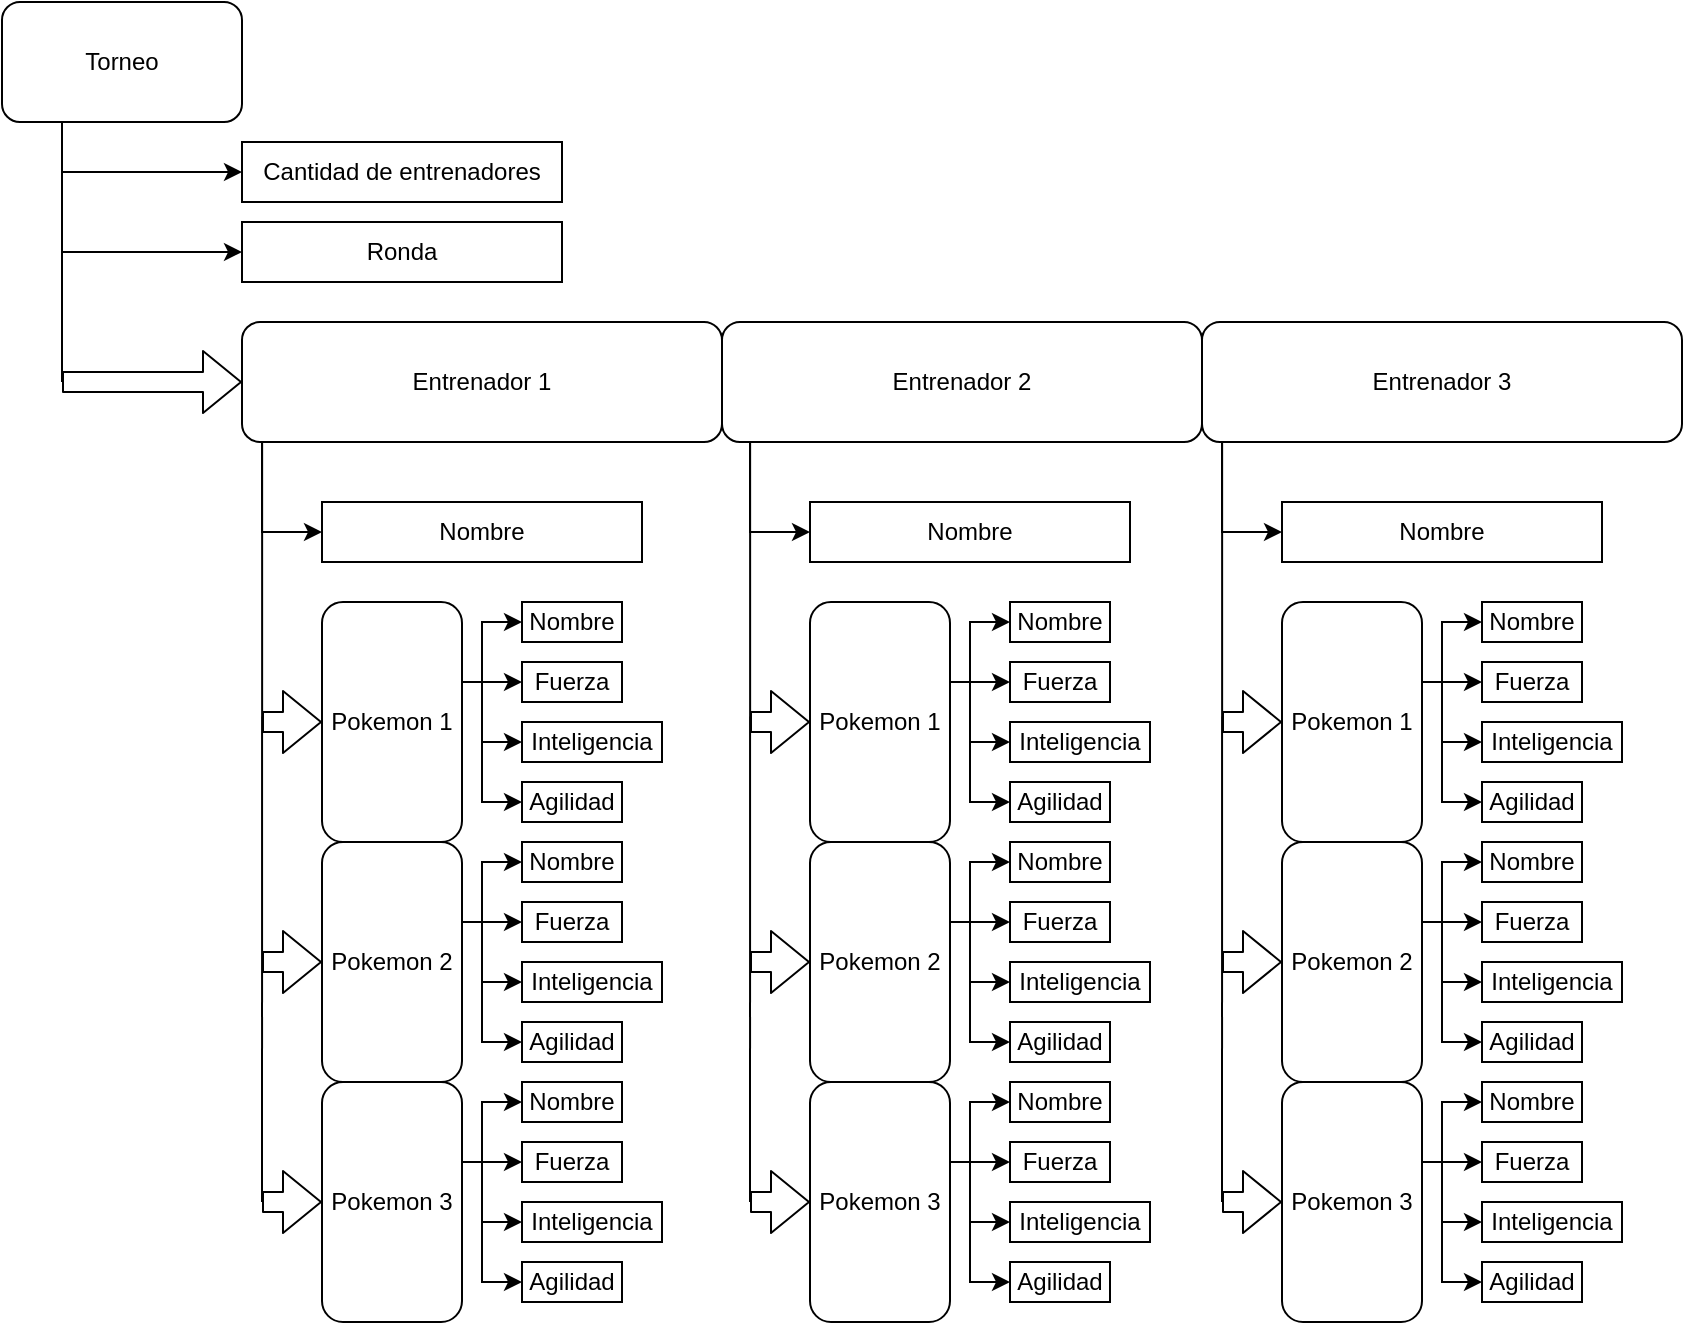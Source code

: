 <mxfile version="13.1.1" type="device"><diagram id="IpundjekoXhax11yZsje" name="Page-1"><mxGraphModel dx="920" dy="514" grid="1" gridSize="10" guides="1" tooltips="1" connect="1" arrows="1" fold="1" page="1" pageScale="1" pageWidth="827" pageHeight="1169" math="0" shadow="0"><root><mxCell id="0"/><mxCell id="1" parent="0"/><mxCell id="Chc79acADpGVJqovBCuX-8" style="edgeStyle=orthogonalEdgeStyle;rounded=0;orthogonalLoop=1;jettySize=auto;html=1;exitX=0.25;exitY=1;exitDx=0;exitDy=0;entryX=0;entryY=0.5;entryDx=0;entryDy=0;" edge="1" parent="1" source="Chc79acADpGVJqovBCuX-1" target="Chc79acADpGVJqovBCuX-6"><mxGeometry relative="1" as="geometry"/></mxCell><mxCell id="Chc79acADpGVJqovBCuX-9" style="edgeStyle=orthogonalEdgeStyle;rounded=0;orthogonalLoop=1;jettySize=auto;html=1;exitX=0.25;exitY=1;exitDx=0;exitDy=0;entryX=0;entryY=0.5;entryDx=0;entryDy=0;" edge="1" parent="1" source="Chc79acADpGVJqovBCuX-1" target="Chc79acADpGVJqovBCuX-7"><mxGeometry relative="1" as="geometry"><Array as="points"><mxPoint x="70" y="145"/></Array></mxGeometry></mxCell><mxCell id="Chc79acADpGVJqovBCuX-1" value="Torneo" style="rounded=1;whiteSpace=wrap;html=1;" vertex="1" parent="1"><mxGeometry x="40" y="20" width="120" height="60" as="geometry"/></mxCell><mxCell id="Chc79acADpGVJqovBCuX-2" value="" style="shape=flexArrow;endArrow=classic;html=1;" edge="1" parent="1" target="Chc79acADpGVJqovBCuX-3"><mxGeometry width="50" height="50" relative="1" as="geometry"><mxPoint x="70" y="210" as="sourcePoint"/><mxPoint x="150" y="180" as="targetPoint"/></mxGeometry></mxCell><mxCell id="Chc79acADpGVJqovBCuX-22" style="edgeStyle=orthogonalEdgeStyle;rounded=0;orthogonalLoop=1;jettySize=auto;html=1;exitX=0.25;exitY=1;exitDx=0;exitDy=0;entryX=0;entryY=0.5;entryDx=0;entryDy=0;" edge="1" parent="1" source="Chc79acADpGVJqovBCuX-3" target="Chc79acADpGVJqovBCuX-15"><mxGeometry relative="1" as="geometry"><Array as="points"><mxPoint x="170" y="240"/><mxPoint x="170" y="285"/></Array></mxGeometry></mxCell><mxCell id="Chc79acADpGVJqovBCuX-3" value="Entrenador 1" style="rounded=1;whiteSpace=wrap;html=1;" vertex="1" parent="1"><mxGeometry x="160" y="180" width="240" height="60" as="geometry"/></mxCell><mxCell id="Chc79acADpGVJqovBCuX-6" value="Cantidad de entrenadores" style="rounded=0;whiteSpace=wrap;html=1;" vertex="1" parent="1"><mxGeometry x="160" y="90" width="160" height="30" as="geometry"/></mxCell><mxCell id="Chc79acADpGVJqovBCuX-7" value="Ronda" style="rounded=0;whiteSpace=wrap;html=1;" vertex="1" parent="1"><mxGeometry x="160" y="130" width="160" height="30" as="geometry"/></mxCell><mxCell id="Chc79acADpGVJqovBCuX-11" value="" style="endArrow=none;html=1;entryX=0.25;entryY=1;entryDx=0;entryDy=0;" edge="1" parent="1" target="Chc79acADpGVJqovBCuX-1"><mxGeometry width="50" height="50" relative="1" as="geometry"><mxPoint x="70" y="210" as="sourcePoint"/><mxPoint x="420" y="200" as="targetPoint"/></mxGeometry></mxCell><mxCell id="Chc79acADpGVJqovBCuX-12" value="Entrenador 2" style="rounded=1;whiteSpace=wrap;html=1;" vertex="1" parent="1"><mxGeometry x="400" y="180" width="240" height="60" as="geometry"/></mxCell><mxCell id="Chc79acADpGVJqovBCuX-13" value="Entrenador 3" style="rounded=1;whiteSpace=wrap;html=1;" vertex="1" parent="1"><mxGeometry x="640" y="180" width="240" height="60" as="geometry"/></mxCell><mxCell id="Chc79acADpGVJqovBCuX-15" value="Nombre" style="rounded=0;whiteSpace=wrap;html=1;" vertex="1" parent="1"><mxGeometry x="200" y="270" width="160" height="30" as="geometry"/></mxCell><mxCell id="Chc79acADpGVJqovBCuX-31" style="edgeStyle=orthogonalEdgeStyle;rounded=0;orthogonalLoop=1;jettySize=auto;html=1;exitX=1;exitY=0.5;exitDx=0;exitDy=0;entryX=0;entryY=0.5;entryDx=0;entryDy=0;" edge="1" parent="1" target="Chc79acADpGVJqovBCuX-30"><mxGeometry relative="1" as="geometry"><mxPoint x="270" y="360" as="sourcePoint"/><Array as="points"><mxPoint x="280" y="360"/><mxPoint x="280" y="330"/></Array></mxGeometry></mxCell><mxCell id="Chc79acADpGVJqovBCuX-33" style="edgeStyle=orthogonalEdgeStyle;rounded=0;orthogonalLoop=1;jettySize=auto;html=1;exitX=1;exitY=0.5;exitDx=0;exitDy=0;entryX=0;entryY=0.5;entryDx=0;entryDy=0;" edge="1" parent="1" target="Chc79acADpGVJqovBCuX-32"><mxGeometry relative="1" as="geometry"><mxPoint x="270" y="360" as="sourcePoint"/></mxGeometry></mxCell><mxCell id="Chc79acADpGVJqovBCuX-35" style="edgeStyle=orthogonalEdgeStyle;rounded=0;orthogonalLoop=1;jettySize=auto;html=1;exitX=1;exitY=0.5;exitDx=0;exitDy=0;entryX=0;entryY=0.5;entryDx=0;entryDy=0;" edge="1" parent="1" target="Chc79acADpGVJqovBCuX-34"><mxGeometry relative="1" as="geometry"><mxPoint x="270" y="360" as="sourcePoint"/><Array as="points"><mxPoint x="280" y="360"/><mxPoint x="280" y="390"/></Array></mxGeometry></mxCell><mxCell id="Chc79acADpGVJqovBCuX-37" style="edgeStyle=orthogonalEdgeStyle;rounded=0;orthogonalLoop=1;jettySize=auto;html=1;exitX=1;exitY=0.5;exitDx=0;exitDy=0;entryX=0;entryY=0.5;entryDx=0;entryDy=0;" edge="1" parent="1" target="Chc79acADpGVJqovBCuX-36"><mxGeometry relative="1" as="geometry"><mxPoint x="270" y="360" as="sourcePoint"/><Array as="points"><mxPoint x="280" y="360"/><mxPoint x="280" y="420"/></Array></mxGeometry></mxCell><mxCell id="Chc79acADpGVJqovBCuX-16" value="Pokemon 1" style="rounded=1;whiteSpace=wrap;html=1;" vertex="1" parent="1"><mxGeometry x="200" y="320" width="70" height="120" as="geometry"/></mxCell><mxCell id="Chc79acADpGVJqovBCuX-26" value="" style="shape=flexArrow;endArrow=classic;html=1;" edge="1" parent="1"><mxGeometry width="50" height="50" relative="1" as="geometry"><mxPoint x="170" y="380" as="sourcePoint"/><mxPoint x="200" y="380" as="targetPoint"/></mxGeometry></mxCell><mxCell id="Chc79acADpGVJqovBCuX-29" value="" style="endArrow=none;html=1;entryX=0.042;entryY=1.011;entryDx=0;entryDy=0;entryPerimeter=0;" edge="1" parent="1" target="Chc79acADpGVJqovBCuX-3"><mxGeometry width="50" height="50" relative="1" as="geometry"><mxPoint x="170" y="620" as="sourcePoint"/><mxPoint x="420" y="300" as="targetPoint"/></mxGeometry></mxCell><mxCell id="Chc79acADpGVJqovBCuX-30" value="Nombre" style="rounded=0;whiteSpace=wrap;html=1;" vertex="1" parent="1"><mxGeometry x="300" y="320" width="50" height="20" as="geometry"/></mxCell><mxCell id="Chc79acADpGVJqovBCuX-32" value="Fuerza" style="rounded=0;whiteSpace=wrap;html=1;" vertex="1" parent="1"><mxGeometry x="300" y="350" width="50" height="20" as="geometry"/></mxCell><mxCell id="Chc79acADpGVJqovBCuX-34" value="Inteligencia" style="rounded=0;whiteSpace=wrap;html=1;" vertex="1" parent="1"><mxGeometry x="300" y="380" width="70" height="20" as="geometry"/></mxCell><mxCell id="Chc79acADpGVJqovBCuX-36" value="Agilidad" style="rounded=0;whiteSpace=wrap;html=1;" vertex="1" parent="1"><mxGeometry x="300" y="410" width="50" height="20" as="geometry"/></mxCell><mxCell id="Chc79acADpGVJqovBCuX-38" style="edgeStyle=orthogonalEdgeStyle;rounded=0;orthogonalLoop=1;jettySize=auto;html=1;exitX=1;exitY=0.5;exitDx=0;exitDy=0;entryX=0;entryY=0.5;entryDx=0;entryDy=0;" edge="1" parent="1" target="Chc79acADpGVJqovBCuX-44"><mxGeometry relative="1" as="geometry"><mxPoint x="270" y="480" as="sourcePoint"/><Array as="points"><mxPoint x="280" y="480"/><mxPoint x="280" y="450"/></Array></mxGeometry></mxCell><mxCell id="Chc79acADpGVJqovBCuX-39" style="edgeStyle=orthogonalEdgeStyle;rounded=0;orthogonalLoop=1;jettySize=auto;html=1;exitX=1;exitY=0.5;exitDx=0;exitDy=0;entryX=0;entryY=0.5;entryDx=0;entryDy=0;" edge="1" parent="1" target="Chc79acADpGVJqovBCuX-45"><mxGeometry relative="1" as="geometry"><mxPoint x="270" y="480" as="sourcePoint"/></mxGeometry></mxCell><mxCell id="Chc79acADpGVJqovBCuX-40" style="edgeStyle=orthogonalEdgeStyle;rounded=0;orthogonalLoop=1;jettySize=auto;html=1;exitX=1;exitY=0.5;exitDx=0;exitDy=0;entryX=0;entryY=0.5;entryDx=0;entryDy=0;" edge="1" parent="1" target="Chc79acADpGVJqovBCuX-46"><mxGeometry relative="1" as="geometry"><mxPoint x="270" y="480" as="sourcePoint"/><Array as="points"><mxPoint x="280" y="480"/><mxPoint x="280" y="510"/></Array></mxGeometry></mxCell><mxCell id="Chc79acADpGVJqovBCuX-41" style="edgeStyle=orthogonalEdgeStyle;rounded=0;orthogonalLoop=1;jettySize=auto;html=1;exitX=1;exitY=0.5;exitDx=0;exitDy=0;entryX=0;entryY=0.5;entryDx=0;entryDy=0;" edge="1" parent="1" target="Chc79acADpGVJqovBCuX-47"><mxGeometry relative="1" as="geometry"><mxPoint x="270" y="480" as="sourcePoint"/><Array as="points"><mxPoint x="280" y="480"/><mxPoint x="280" y="540"/></Array></mxGeometry></mxCell><mxCell id="Chc79acADpGVJqovBCuX-42" value="Pokemon 2" style="rounded=1;whiteSpace=wrap;html=1;" vertex="1" parent="1"><mxGeometry x="200" y="440" width="70" height="120" as="geometry"/></mxCell><mxCell id="Chc79acADpGVJqovBCuX-43" value="" style="shape=flexArrow;endArrow=classic;html=1;" edge="1" parent="1"><mxGeometry width="50" height="50" relative="1" as="geometry"><mxPoint x="170" y="500" as="sourcePoint"/><mxPoint x="200" y="500" as="targetPoint"/></mxGeometry></mxCell><mxCell id="Chc79acADpGVJqovBCuX-44" value="Nombre" style="rounded=0;whiteSpace=wrap;html=1;" vertex="1" parent="1"><mxGeometry x="300" y="440" width="50" height="20" as="geometry"/></mxCell><mxCell id="Chc79acADpGVJqovBCuX-45" value="Fuerza" style="rounded=0;whiteSpace=wrap;html=1;" vertex="1" parent="1"><mxGeometry x="300" y="470" width="50" height="20" as="geometry"/></mxCell><mxCell id="Chc79acADpGVJqovBCuX-46" value="Inteligencia" style="rounded=0;whiteSpace=wrap;html=1;" vertex="1" parent="1"><mxGeometry x="300" y="500" width="70" height="20" as="geometry"/></mxCell><mxCell id="Chc79acADpGVJqovBCuX-47" value="Agilidad" style="rounded=0;whiteSpace=wrap;html=1;" vertex="1" parent="1"><mxGeometry x="300" y="530" width="50" height="20" as="geometry"/></mxCell><mxCell id="Chc79acADpGVJqovBCuX-48" style="edgeStyle=orthogonalEdgeStyle;rounded=0;orthogonalLoop=1;jettySize=auto;html=1;exitX=1;exitY=0.5;exitDx=0;exitDy=0;entryX=0;entryY=0.5;entryDx=0;entryDy=0;" edge="1" parent="1" target="Chc79acADpGVJqovBCuX-54"><mxGeometry relative="1" as="geometry"><mxPoint x="270" y="600" as="sourcePoint"/><Array as="points"><mxPoint x="280" y="600"/><mxPoint x="280" y="570"/></Array></mxGeometry></mxCell><mxCell id="Chc79acADpGVJqovBCuX-49" style="edgeStyle=orthogonalEdgeStyle;rounded=0;orthogonalLoop=1;jettySize=auto;html=1;exitX=1;exitY=0.5;exitDx=0;exitDy=0;entryX=0;entryY=0.5;entryDx=0;entryDy=0;" edge="1" parent="1" target="Chc79acADpGVJqovBCuX-55"><mxGeometry relative="1" as="geometry"><mxPoint x="270" y="600" as="sourcePoint"/></mxGeometry></mxCell><mxCell id="Chc79acADpGVJqovBCuX-50" style="edgeStyle=orthogonalEdgeStyle;rounded=0;orthogonalLoop=1;jettySize=auto;html=1;exitX=1;exitY=0.5;exitDx=0;exitDy=0;entryX=0;entryY=0.5;entryDx=0;entryDy=0;" edge="1" parent="1" target="Chc79acADpGVJqovBCuX-56"><mxGeometry relative="1" as="geometry"><mxPoint x="270" y="600" as="sourcePoint"/><Array as="points"><mxPoint x="280" y="600"/><mxPoint x="280" y="630"/></Array></mxGeometry></mxCell><mxCell id="Chc79acADpGVJqovBCuX-51" style="edgeStyle=orthogonalEdgeStyle;rounded=0;orthogonalLoop=1;jettySize=auto;html=1;exitX=1;exitY=0.5;exitDx=0;exitDy=0;entryX=0;entryY=0.5;entryDx=0;entryDy=0;" edge="1" parent="1" target="Chc79acADpGVJqovBCuX-57"><mxGeometry relative="1" as="geometry"><mxPoint x="270" y="600" as="sourcePoint"/><Array as="points"><mxPoint x="280" y="600"/><mxPoint x="280" y="660"/></Array></mxGeometry></mxCell><mxCell id="Chc79acADpGVJqovBCuX-52" value="Pokemon 3" style="rounded=1;whiteSpace=wrap;html=1;" vertex="1" parent="1"><mxGeometry x="200" y="560" width="70" height="120" as="geometry"/></mxCell><mxCell id="Chc79acADpGVJqovBCuX-53" value="" style="shape=flexArrow;endArrow=classic;html=1;" edge="1" parent="1"><mxGeometry width="50" height="50" relative="1" as="geometry"><mxPoint x="170" y="620" as="sourcePoint"/><mxPoint x="200" y="620" as="targetPoint"/></mxGeometry></mxCell><mxCell id="Chc79acADpGVJqovBCuX-54" value="Nombre" style="rounded=0;whiteSpace=wrap;html=1;" vertex="1" parent="1"><mxGeometry x="300" y="560" width="50" height="20" as="geometry"/></mxCell><mxCell id="Chc79acADpGVJqovBCuX-55" value="Fuerza" style="rounded=0;whiteSpace=wrap;html=1;" vertex="1" parent="1"><mxGeometry x="300" y="590" width="50" height="20" as="geometry"/></mxCell><mxCell id="Chc79acADpGVJqovBCuX-56" value="Inteligencia" style="rounded=0;whiteSpace=wrap;html=1;" vertex="1" parent="1"><mxGeometry x="300" y="620" width="70" height="20" as="geometry"/></mxCell><mxCell id="Chc79acADpGVJqovBCuX-57" value="Agilidad" style="rounded=0;whiteSpace=wrap;html=1;" vertex="1" parent="1"><mxGeometry x="300" y="650" width="50" height="20" as="geometry"/></mxCell><mxCell id="Chc79acADpGVJqovBCuX-58" style="edgeStyle=orthogonalEdgeStyle;rounded=0;orthogonalLoop=1;jettySize=auto;html=1;exitX=0.25;exitY=1;exitDx=0;exitDy=0;entryX=0;entryY=0.5;entryDx=0;entryDy=0;" edge="1" parent="1" target="Chc79acADpGVJqovBCuX-59"><mxGeometry relative="1" as="geometry"><mxPoint x="464" y="240" as="sourcePoint"/><Array as="points"><mxPoint x="414" y="240"/><mxPoint x="414" y="285"/></Array></mxGeometry></mxCell><mxCell id="Chc79acADpGVJqovBCuX-59" value="Nombre" style="rounded=0;whiteSpace=wrap;html=1;" vertex="1" parent="1"><mxGeometry x="444" y="270" width="160" height="30" as="geometry"/></mxCell><mxCell id="Chc79acADpGVJqovBCuX-60" style="edgeStyle=orthogonalEdgeStyle;rounded=0;orthogonalLoop=1;jettySize=auto;html=1;exitX=1;exitY=0.5;exitDx=0;exitDy=0;entryX=0;entryY=0.5;entryDx=0;entryDy=0;" edge="1" parent="1" target="Chc79acADpGVJqovBCuX-67"><mxGeometry relative="1" as="geometry"><mxPoint x="514" y="360" as="sourcePoint"/><Array as="points"><mxPoint x="524" y="360"/><mxPoint x="524" y="330"/></Array></mxGeometry></mxCell><mxCell id="Chc79acADpGVJqovBCuX-61" style="edgeStyle=orthogonalEdgeStyle;rounded=0;orthogonalLoop=1;jettySize=auto;html=1;exitX=1;exitY=0.5;exitDx=0;exitDy=0;entryX=0;entryY=0.5;entryDx=0;entryDy=0;" edge="1" parent="1" target="Chc79acADpGVJqovBCuX-68"><mxGeometry relative="1" as="geometry"><mxPoint x="514" y="360" as="sourcePoint"/></mxGeometry></mxCell><mxCell id="Chc79acADpGVJqovBCuX-62" style="edgeStyle=orthogonalEdgeStyle;rounded=0;orthogonalLoop=1;jettySize=auto;html=1;exitX=1;exitY=0.5;exitDx=0;exitDy=0;entryX=0;entryY=0.5;entryDx=0;entryDy=0;" edge="1" parent="1" target="Chc79acADpGVJqovBCuX-69"><mxGeometry relative="1" as="geometry"><mxPoint x="514" y="360" as="sourcePoint"/><Array as="points"><mxPoint x="524" y="360"/><mxPoint x="524" y="390"/></Array></mxGeometry></mxCell><mxCell id="Chc79acADpGVJqovBCuX-63" style="edgeStyle=orthogonalEdgeStyle;rounded=0;orthogonalLoop=1;jettySize=auto;html=1;exitX=1;exitY=0.5;exitDx=0;exitDy=0;entryX=0;entryY=0.5;entryDx=0;entryDy=0;" edge="1" parent="1" target="Chc79acADpGVJqovBCuX-70"><mxGeometry relative="1" as="geometry"><mxPoint x="514" y="360" as="sourcePoint"/><Array as="points"><mxPoint x="524" y="360"/><mxPoint x="524" y="420"/></Array></mxGeometry></mxCell><mxCell id="Chc79acADpGVJqovBCuX-64" value="Pokemon 1" style="rounded=1;whiteSpace=wrap;html=1;" vertex="1" parent="1"><mxGeometry x="444" y="320" width="70" height="120" as="geometry"/></mxCell><mxCell id="Chc79acADpGVJqovBCuX-65" value="" style="shape=flexArrow;endArrow=classic;html=1;" edge="1" parent="1"><mxGeometry width="50" height="50" relative="1" as="geometry"><mxPoint x="414" y="380" as="sourcePoint"/><mxPoint x="444" y="380" as="targetPoint"/></mxGeometry></mxCell><mxCell id="Chc79acADpGVJqovBCuX-66" value="" style="endArrow=none;html=1;entryX=0.042;entryY=1.011;entryDx=0;entryDy=0;entryPerimeter=0;" edge="1" parent="1"><mxGeometry width="50" height="50" relative="1" as="geometry"><mxPoint x="414" y="620" as="sourcePoint"/><mxPoint x="414.08" y="240.66" as="targetPoint"/></mxGeometry></mxCell><mxCell id="Chc79acADpGVJqovBCuX-67" value="Nombre" style="rounded=0;whiteSpace=wrap;html=1;" vertex="1" parent="1"><mxGeometry x="544" y="320" width="50" height="20" as="geometry"/></mxCell><mxCell id="Chc79acADpGVJqovBCuX-68" value="Fuerza" style="rounded=0;whiteSpace=wrap;html=1;" vertex="1" parent="1"><mxGeometry x="544" y="350" width="50" height="20" as="geometry"/></mxCell><mxCell id="Chc79acADpGVJqovBCuX-69" value="Inteligencia" style="rounded=0;whiteSpace=wrap;html=1;" vertex="1" parent="1"><mxGeometry x="544" y="380" width="70" height="20" as="geometry"/></mxCell><mxCell id="Chc79acADpGVJqovBCuX-70" value="Agilidad" style="rounded=0;whiteSpace=wrap;html=1;" vertex="1" parent="1"><mxGeometry x="544" y="410" width="50" height="20" as="geometry"/></mxCell><mxCell id="Chc79acADpGVJqovBCuX-71" style="edgeStyle=orthogonalEdgeStyle;rounded=0;orthogonalLoop=1;jettySize=auto;html=1;exitX=1;exitY=0.5;exitDx=0;exitDy=0;entryX=0;entryY=0.5;entryDx=0;entryDy=0;" edge="1" parent="1" target="Chc79acADpGVJqovBCuX-77"><mxGeometry relative="1" as="geometry"><mxPoint x="514" y="480" as="sourcePoint"/><Array as="points"><mxPoint x="524" y="480"/><mxPoint x="524" y="450"/></Array></mxGeometry></mxCell><mxCell id="Chc79acADpGVJqovBCuX-72" style="edgeStyle=orthogonalEdgeStyle;rounded=0;orthogonalLoop=1;jettySize=auto;html=1;exitX=1;exitY=0.5;exitDx=0;exitDy=0;entryX=0;entryY=0.5;entryDx=0;entryDy=0;" edge="1" parent="1" target="Chc79acADpGVJqovBCuX-78"><mxGeometry relative="1" as="geometry"><mxPoint x="514" y="480" as="sourcePoint"/></mxGeometry></mxCell><mxCell id="Chc79acADpGVJqovBCuX-73" style="edgeStyle=orthogonalEdgeStyle;rounded=0;orthogonalLoop=1;jettySize=auto;html=1;exitX=1;exitY=0.5;exitDx=0;exitDy=0;entryX=0;entryY=0.5;entryDx=0;entryDy=0;" edge="1" parent="1" target="Chc79acADpGVJqovBCuX-79"><mxGeometry relative="1" as="geometry"><mxPoint x="514" y="480" as="sourcePoint"/><Array as="points"><mxPoint x="524" y="480"/><mxPoint x="524" y="510"/></Array></mxGeometry></mxCell><mxCell id="Chc79acADpGVJqovBCuX-74" style="edgeStyle=orthogonalEdgeStyle;rounded=0;orthogonalLoop=1;jettySize=auto;html=1;exitX=1;exitY=0.5;exitDx=0;exitDy=0;entryX=0;entryY=0.5;entryDx=0;entryDy=0;" edge="1" parent="1" target="Chc79acADpGVJqovBCuX-80"><mxGeometry relative="1" as="geometry"><mxPoint x="514" y="480" as="sourcePoint"/><Array as="points"><mxPoint x="524" y="480"/><mxPoint x="524" y="540"/></Array></mxGeometry></mxCell><mxCell id="Chc79acADpGVJqovBCuX-75" value="Pokemon 2" style="rounded=1;whiteSpace=wrap;html=1;" vertex="1" parent="1"><mxGeometry x="444" y="440" width="70" height="120" as="geometry"/></mxCell><mxCell id="Chc79acADpGVJqovBCuX-76" value="" style="shape=flexArrow;endArrow=classic;html=1;" edge="1" parent="1"><mxGeometry width="50" height="50" relative="1" as="geometry"><mxPoint x="414" y="500" as="sourcePoint"/><mxPoint x="444" y="500" as="targetPoint"/></mxGeometry></mxCell><mxCell id="Chc79acADpGVJqovBCuX-77" value="Nombre" style="rounded=0;whiteSpace=wrap;html=1;" vertex="1" parent="1"><mxGeometry x="544" y="440" width="50" height="20" as="geometry"/></mxCell><mxCell id="Chc79acADpGVJqovBCuX-78" value="Fuerza" style="rounded=0;whiteSpace=wrap;html=1;" vertex="1" parent="1"><mxGeometry x="544" y="470" width="50" height="20" as="geometry"/></mxCell><mxCell id="Chc79acADpGVJqovBCuX-79" value="Inteligencia" style="rounded=0;whiteSpace=wrap;html=1;" vertex="1" parent="1"><mxGeometry x="544" y="500" width="70" height="20" as="geometry"/></mxCell><mxCell id="Chc79acADpGVJqovBCuX-80" value="Agilidad" style="rounded=0;whiteSpace=wrap;html=1;" vertex="1" parent="1"><mxGeometry x="544" y="530" width="50" height="20" as="geometry"/></mxCell><mxCell id="Chc79acADpGVJqovBCuX-81" style="edgeStyle=orthogonalEdgeStyle;rounded=0;orthogonalLoop=1;jettySize=auto;html=1;exitX=1;exitY=0.5;exitDx=0;exitDy=0;entryX=0;entryY=0.5;entryDx=0;entryDy=0;" edge="1" parent="1" target="Chc79acADpGVJqovBCuX-87"><mxGeometry relative="1" as="geometry"><mxPoint x="514" y="600" as="sourcePoint"/><Array as="points"><mxPoint x="524" y="600"/><mxPoint x="524" y="570"/></Array></mxGeometry></mxCell><mxCell id="Chc79acADpGVJqovBCuX-82" style="edgeStyle=orthogonalEdgeStyle;rounded=0;orthogonalLoop=1;jettySize=auto;html=1;exitX=1;exitY=0.5;exitDx=0;exitDy=0;entryX=0;entryY=0.5;entryDx=0;entryDy=0;" edge="1" parent="1" target="Chc79acADpGVJqovBCuX-88"><mxGeometry relative="1" as="geometry"><mxPoint x="514" y="600" as="sourcePoint"/></mxGeometry></mxCell><mxCell id="Chc79acADpGVJqovBCuX-83" style="edgeStyle=orthogonalEdgeStyle;rounded=0;orthogonalLoop=1;jettySize=auto;html=1;exitX=1;exitY=0.5;exitDx=0;exitDy=0;entryX=0;entryY=0.5;entryDx=0;entryDy=0;" edge="1" parent="1" target="Chc79acADpGVJqovBCuX-89"><mxGeometry relative="1" as="geometry"><mxPoint x="514" y="600" as="sourcePoint"/><Array as="points"><mxPoint x="524" y="600"/><mxPoint x="524" y="630"/></Array></mxGeometry></mxCell><mxCell id="Chc79acADpGVJqovBCuX-84" style="edgeStyle=orthogonalEdgeStyle;rounded=0;orthogonalLoop=1;jettySize=auto;html=1;exitX=1;exitY=0.5;exitDx=0;exitDy=0;entryX=0;entryY=0.5;entryDx=0;entryDy=0;" edge="1" parent="1" target="Chc79acADpGVJqovBCuX-90"><mxGeometry relative="1" as="geometry"><mxPoint x="514" y="600" as="sourcePoint"/><Array as="points"><mxPoint x="524" y="600"/><mxPoint x="524" y="660"/></Array></mxGeometry></mxCell><mxCell id="Chc79acADpGVJqovBCuX-85" value="Pokemon 3" style="rounded=1;whiteSpace=wrap;html=1;" vertex="1" parent="1"><mxGeometry x="444" y="560" width="70" height="120" as="geometry"/></mxCell><mxCell id="Chc79acADpGVJqovBCuX-86" value="" style="shape=flexArrow;endArrow=classic;html=1;" edge="1" parent="1"><mxGeometry width="50" height="50" relative="1" as="geometry"><mxPoint x="414" y="620" as="sourcePoint"/><mxPoint x="444" y="620" as="targetPoint"/></mxGeometry></mxCell><mxCell id="Chc79acADpGVJqovBCuX-87" value="Nombre" style="rounded=0;whiteSpace=wrap;html=1;" vertex="1" parent="1"><mxGeometry x="544" y="560" width="50" height="20" as="geometry"/></mxCell><mxCell id="Chc79acADpGVJqovBCuX-88" value="Fuerza" style="rounded=0;whiteSpace=wrap;html=1;" vertex="1" parent="1"><mxGeometry x="544" y="590" width="50" height="20" as="geometry"/></mxCell><mxCell id="Chc79acADpGVJqovBCuX-89" value="Inteligencia" style="rounded=0;whiteSpace=wrap;html=1;" vertex="1" parent="1"><mxGeometry x="544" y="620" width="70" height="20" as="geometry"/></mxCell><mxCell id="Chc79acADpGVJqovBCuX-90" value="Agilidad" style="rounded=0;whiteSpace=wrap;html=1;" vertex="1" parent="1"><mxGeometry x="544" y="650" width="50" height="20" as="geometry"/></mxCell><mxCell id="Chc79acADpGVJqovBCuX-91" style="edgeStyle=orthogonalEdgeStyle;rounded=0;orthogonalLoop=1;jettySize=auto;html=1;exitX=0.25;exitY=1;exitDx=0;exitDy=0;entryX=0;entryY=0.5;entryDx=0;entryDy=0;" edge="1" parent="1" target="Chc79acADpGVJqovBCuX-92"><mxGeometry relative="1" as="geometry"><mxPoint x="700" y="240" as="sourcePoint"/><Array as="points"><mxPoint x="650" y="240"/><mxPoint x="650" y="285"/></Array></mxGeometry></mxCell><mxCell id="Chc79acADpGVJqovBCuX-92" value="Nombre" style="rounded=0;whiteSpace=wrap;html=1;" vertex="1" parent="1"><mxGeometry x="680" y="270" width="160" height="30" as="geometry"/></mxCell><mxCell id="Chc79acADpGVJqovBCuX-93" style="edgeStyle=orthogonalEdgeStyle;rounded=0;orthogonalLoop=1;jettySize=auto;html=1;exitX=1;exitY=0.5;exitDx=0;exitDy=0;entryX=0;entryY=0.5;entryDx=0;entryDy=0;" edge="1" parent="1" target="Chc79acADpGVJqovBCuX-100"><mxGeometry relative="1" as="geometry"><mxPoint x="750" y="360" as="sourcePoint"/><Array as="points"><mxPoint x="760" y="360"/><mxPoint x="760" y="330"/></Array></mxGeometry></mxCell><mxCell id="Chc79acADpGVJqovBCuX-94" style="edgeStyle=orthogonalEdgeStyle;rounded=0;orthogonalLoop=1;jettySize=auto;html=1;exitX=1;exitY=0.5;exitDx=0;exitDy=0;entryX=0;entryY=0.5;entryDx=0;entryDy=0;" edge="1" parent="1" target="Chc79acADpGVJqovBCuX-101"><mxGeometry relative="1" as="geometry"><mxPoint x="750" y="360" as="sourcePoint"/></mxGeometry></mxCell><mxCell id="Chc79acADpGVJqovBCuX-95" style="edgeStyle=orthogonalEdgeStyle;rounded=0;orthogonalLoop=1;jettySize=auto;html=1;exitX=1;exitY=0.5;exitDx=0;exitDy=0;entryX=0;entryY=0.5;entryDx=0;entryDy=0;" edge="1" parent="1" target="Chc79acADpGVJqovBCuX-102"><mxGeometry relative="1" as="geometry"><mxPoint x="750" y="360" as="sourcePoint"/><Array as="points"><mxPoint x="760" y="360"/><mxPoint x="760" y="390"/></Array></mxGeometry></mxCell><mxCell id="Chc79acADpGVJqovBCuX-96" style="edgeStyle=orthogonalEdgeStyle;rounded=0;orthogonalLoop=1;jettySize=auto;html=1;exitX=1;exitY=0.5;exitDx=0;exitDy=0;entryX=0;entryY=0.5;entryDx=0;entryDy=0;" edge="1" parent="1" target="Chc79acADpGVJqovBCuX-103"><mxGeometry relative="1" as="geometry"><mxPoint x="750" y="360" as="sourcePoint"/><Array as="points"><mxPoint x="760" y="360"/><mxPoint x="760" y="420"/></Array></mxGeometry></mxCell><mxCell id="Chc79acADpGVJqovBCuX-97" value="Pokemon 1" style="rounded=1;whiteSpace=wrap;html=1;" vertex="1" parent="1"><mxGeometry x="680" y="320" width="70" height="120" as="geometry"/></mxCell><mxCell id="Chc79acADpGVJqovBCuX-98" value="" style="shape=flexArrow;endArrow=classic;html=1;" edge="1" parent="1"><mxGeometry width="50" height="50" relative="1" as="geometry"><mxPoint x="650" y="380" as="sourcePoint"/><mxPoint x="680" y="380" as="targetPoint"/></mxGeometry></mxCell><mxCell id="Chc79acADpGVJqovBCuX-99" value="" style="endArrow=none;html=1;entryX=0.042;entryY=1.011;entryDx=0;entryDy=0;entryPerimeter=0;" edge="1" parent="1"><mxGeometry width="50" height="50" relative="1" as="geometry"><mxPoint x="650" y="620" as="sourcePoint"/><mxPoint x="650.08" y="240.66" as="targetPoint"/></mxGeometry></mxCell><mxCell id="Chc79acADpGVJqovBCuX-100" value="Nombre" style="rounded=0;whiteSpace=wrap;html=1;" vertex="1" parent="1"><mxGeometry x="780" y="320" width="50" height="20" as="geometry"/></mxCell><mxCell id="Chc79acADpGVJqovBCuX-101" value="Fuerza" style="rounded=0;whiteSpace=wrap;html=1;" vertex="1" parent="1"><mxGeometry x="780" y="350" width="50" height="20" as="geometry"/></mxCell><mxCell id="Chc79acADpGVJqovBCuX-102" value="Inteligencia" style="rounded=0;whiteSpace=wrap;html=1;" vertex="1" parent="1"><mxGeometry x="780" y="380" width="70" height="20" as="geometry"/></mxCell><mxCell id="Chc79acADpGVJqovBCuX-103" value="Agilidad" style="rounded=0;whiteSpace=wrap;html=1;" vertex="1" parent="1"><mxGeometry x="780" y="410" width="50" height="20" as="geometry"/></mxCell><mxCell id="Chc79acADpGVJqovBCuX-104" style="edgeStyle=orthogonalEdgeStyle;rounded=0;orthogonalLoop=1;jettySize=auto;html=1;exitX=1;exitY=0.5;exitDx=0;exitDy=0;entryX=0;entryY=0.5;entryDx=0;entryDy=0;" edge="1" parent="1" target="Chc79acADpGVJqovBCuX-110"><mxGeometry relative="1" as="geometry"><mxPoint x="750" y="480" as="sourcePoint"/><Array as="points"><mxPoint x="760" y="480"/><mxPoint x="760" y="450"/></Array></mxGeometry></mxCell><mxCell id="Chc79acADpGVJqovBCuX-105" style="edgeStyle=orthogonalEdgeStyle;rounded=0;orthogonalLoop=1;jettySize=auto;html=1;exitX=1;exitY=0.5;exitDx=0;exitDy=0;entryX=0;entryY=0.5;entryDx=0;entryDy=0;" edge="1" parent="1" target="Chc79acADpGVJqovBCuX-111"><mxGeometry relative="1" as="geometry"><mxPoint x="750" y="480" as="sourcePoint"/></mxGeometry></mxCell><mxCell id="Chc79acADpGVJqovBCuX-106" style="edgeStyle=orthogonalEdgeStyle;rounded=0;orthogonalLoop=1;jettySize=auto;html=1;exitX=1;exitY=0.5;exitDx=0;exitDy=0;entryX=0;entryY=0.5;entryDx=0;entryDy=0;" edge="1" parent="1" target="Chc79acADpGVJqovBCuX-112"><mxGeometry relative="1" as="geometry"><mxPoint x="750" y="480" as="sourcePoint"/><Array as="points"><mxPoint x="760" y="480"/><mxPoint x="760" y="510"/></Array></mxGeometry></mxCell><mxCell id="Chc79acADpGVJqovBCuX-107" style="edgeStyle=orthogonalEdgeStyle;rounded=0;orthogonalLoop=1;jettySize=auto;html=1;exitX=1;exitY=0.5;exitDx=0;exitDy=0;entryX=0;entryY=0.5;entryDx=0;entryDy=0;" edge="1" parent="1" target="Chc79acADpGVJqovBCuX-113"><mxGeometry relative="1" as="geometry"><mxPoint x="750" y="480" as="sourcePoint"/><Array as="points"><mxPoint x="760" y="480"/><mxPoint x="760" y="540"/></Array></mxGeometry></mxCell><mxCell id="Chc79acADpGVJqovBCuX-108" value="Pokemon 2" style="rounded=1;whiteSpace=wrap;html=1;" vertex="1" parent="1"><mxGeometry x="680" y="440" width="70" height="120" as="geometry"/></mxCell><mxCell id="Chc79acADpGVJqovBCuX-109" value="" style="shape=flexArrow;endArrow=classic;html=1;" edge="1" parent="1"><mxGeometry width="50" height="50" relative="1" as="geometry"><mxPoint x="650" y="500" as="sourcePoint"/><mxPoint x="680" y="500" as="targetPoint"/></mxGeometry></mxCell><mxCell id="Chc79acADpGVJqovBCuX-110" value="Nombre" style="rounded=0;whiteSpace=wrap;html=1;" vertex="1" parent="1"><mxGeometry x="780" y="440" width="50" height="20" as="geometry"/></mxCell><mxCell id="Chc79acADpGVJqovBCuX-111" value="Fuerza" style="rounded=0;whiteSpace=wrap;html=1;" vertex="1" parent="1"><mxGeometry x="780" y="470" width="50" height="20" as="geometry"/></mxCell><mxCell id="Chc79acADpGVJqovBCuX-112" value="Inteligencia" style="rounded=0;whiteSpace=wrap;html=1;" vertex="1" parent="1"><mxGeometry x="780" y="500" width="70" height="20" as="geometry"/></mxCell><mxCell id="Chc79acADpGVJqovBCuX-113" value="Agilidad" style="rounded=0;whiteSpace=wrap;html=1;" vertex="1" parent="1"><mxGeometry x="780" y="530" width="50" height="20" as="geometry"/></mxCell><mxCell id="Chc79acADpGVJqovBCuX-114" style="edgeStyle=orthogonalEdgeStyle;rounded=0;orthogonalLoop=1;jettySize=auto;html=1;exitX=1;exitY=0.5;exitDx=0;exitDy=0;entryX=0;entryY=0.5;entryDx=0;entryDy=0;" edge="1" parent="1" target="Chc79acADpGVJqovBCuX-120"><mxGeometry relative="1" as="geometry"><mxPoint x="750" y="600" as="sourcePoint"/><Array as="points"><mxPoint x="760" y="600"/><mxPoint x="760" y="570"/></Array></mxGeometry></mxCell><mxCell id="Chc79acADpGVJqovBCuX-115" style="edgeStyle=orthogonalEdgeStyle;rounded=0;orthogonalLoop=1;jettySize=auto;html=1;exitX=1;exitY=0.5;exitDx=0;exitDy=0;entryX=0;entryY=0.5;entryDx=0;entryDy=0;" edge="1" parent="1" target="Chc79acADpGVJqovBCuX-121"><mxGeometry relative="1" as="geometry"><mxPoint x="750" y="600" as="sourcePoint"/></mxGeometry></mxCell><mxCell id="Chc79acADpGVJqovBCuX-116" style="edgeStyle=orthogonalEdgeStyle;rounded=0;orthogonalLoop=1;jettySize=auto;html=1;exitX=1;exitY=0.5;exitDx=0;exitDy=0;entryX=0;entryY=0.5;entryDx=0;entryDy=0;" edge="1" parent="1" target="Chc79acADpGVJqovBCuX-122"><mxGeometry relative="1" as="geometry"><mxPoint x="750" y="600" as="sourcePoint"/><Array as="points"><mxPoint x="760" y="600"/><mxPoint x="760" y="630"/></Array></mxGeometry></mxCell><mxCell id="Chc79acADpGVJqovBCuX-117" style="edgeStyle=orthogonalEdgeStyle;rounded=0;orthogonalLoop=1;jettySize=auto;html=1;exitX=1;exitY=0.5;exitDx=0;exitDy=0;entryX=0;entryY=0.5;entryDx=0;entryDy=0;" edge="1" parent="1" target="Chc79acADpGVJqovBCuX-123"><mxGeometry relative="1" as="geometry"><mxPoint x="750" y="600" as="sourcePoint"/><Array as="points"><mxPoint x="760" y="600"/><mxPoint x="760" y="660"/></Array></mxGeometry></mxCell><mxCell id="Chc79acADpGVJqovBCuX-118" value="Pokemon 3" style="rounded=1;whiteSpace=wrap;html=1;" vertex="1" parent="1"><mxGeometry x="680" y="560" width="70" height="120" as="geometry"/></mxCell><mxCell id="Chc79acADpGVJqovBCuX-119" value="" style="shape=flexArrow;endArrow=classic;html=1;" edge="1" parent="1"><mxGeometry width="50" height="50" relative="1" as="geometry"><mxPoint x="650" y="620" as="sourcePoint"/><mxPoint x="680" y="620" as="targetPoint"/></mxGeometry></mxCell><mxCell id="Chc79acADpGVJqovBCuX-120" value="Nombre" style="rounded=0;whiteSpace=wrap;html=1;" vertex="1" parent="1"><mxGeometry x="780" y="560" width="50" height="20" as="geometry"/></mxCell><mxCell id="Chc79acADpGVJqovBCuX-121" value="Fuerza" style="rounded=0;whiteSpace=wrap;html=1;" vertex="1" parent="1"><mxGeometry x="780" y="590" width="50" height="20" as="geometry"/></mxCell><mxCell id="Chc79acADpGVJqovBCuX-122" value="Inteligencia" style="rounded=0;whiteSpace=wrap;html=1;" vertex="1" parent="1"><mxGeometry x="780" y="620" width="70" height="20" as="geometry"/></mxCell><mxCell id="Chc79acADpGVJqovBCuX-123" value="Agilidad" style="rounded=0;whiteSpace=wrap;html=1;" vertex="1" parent="1"><mxGeometry x="780" y="650" width="50" height="20" as="geometry"/></mxCell></root></mxGraphModel></diagram></mxfile>